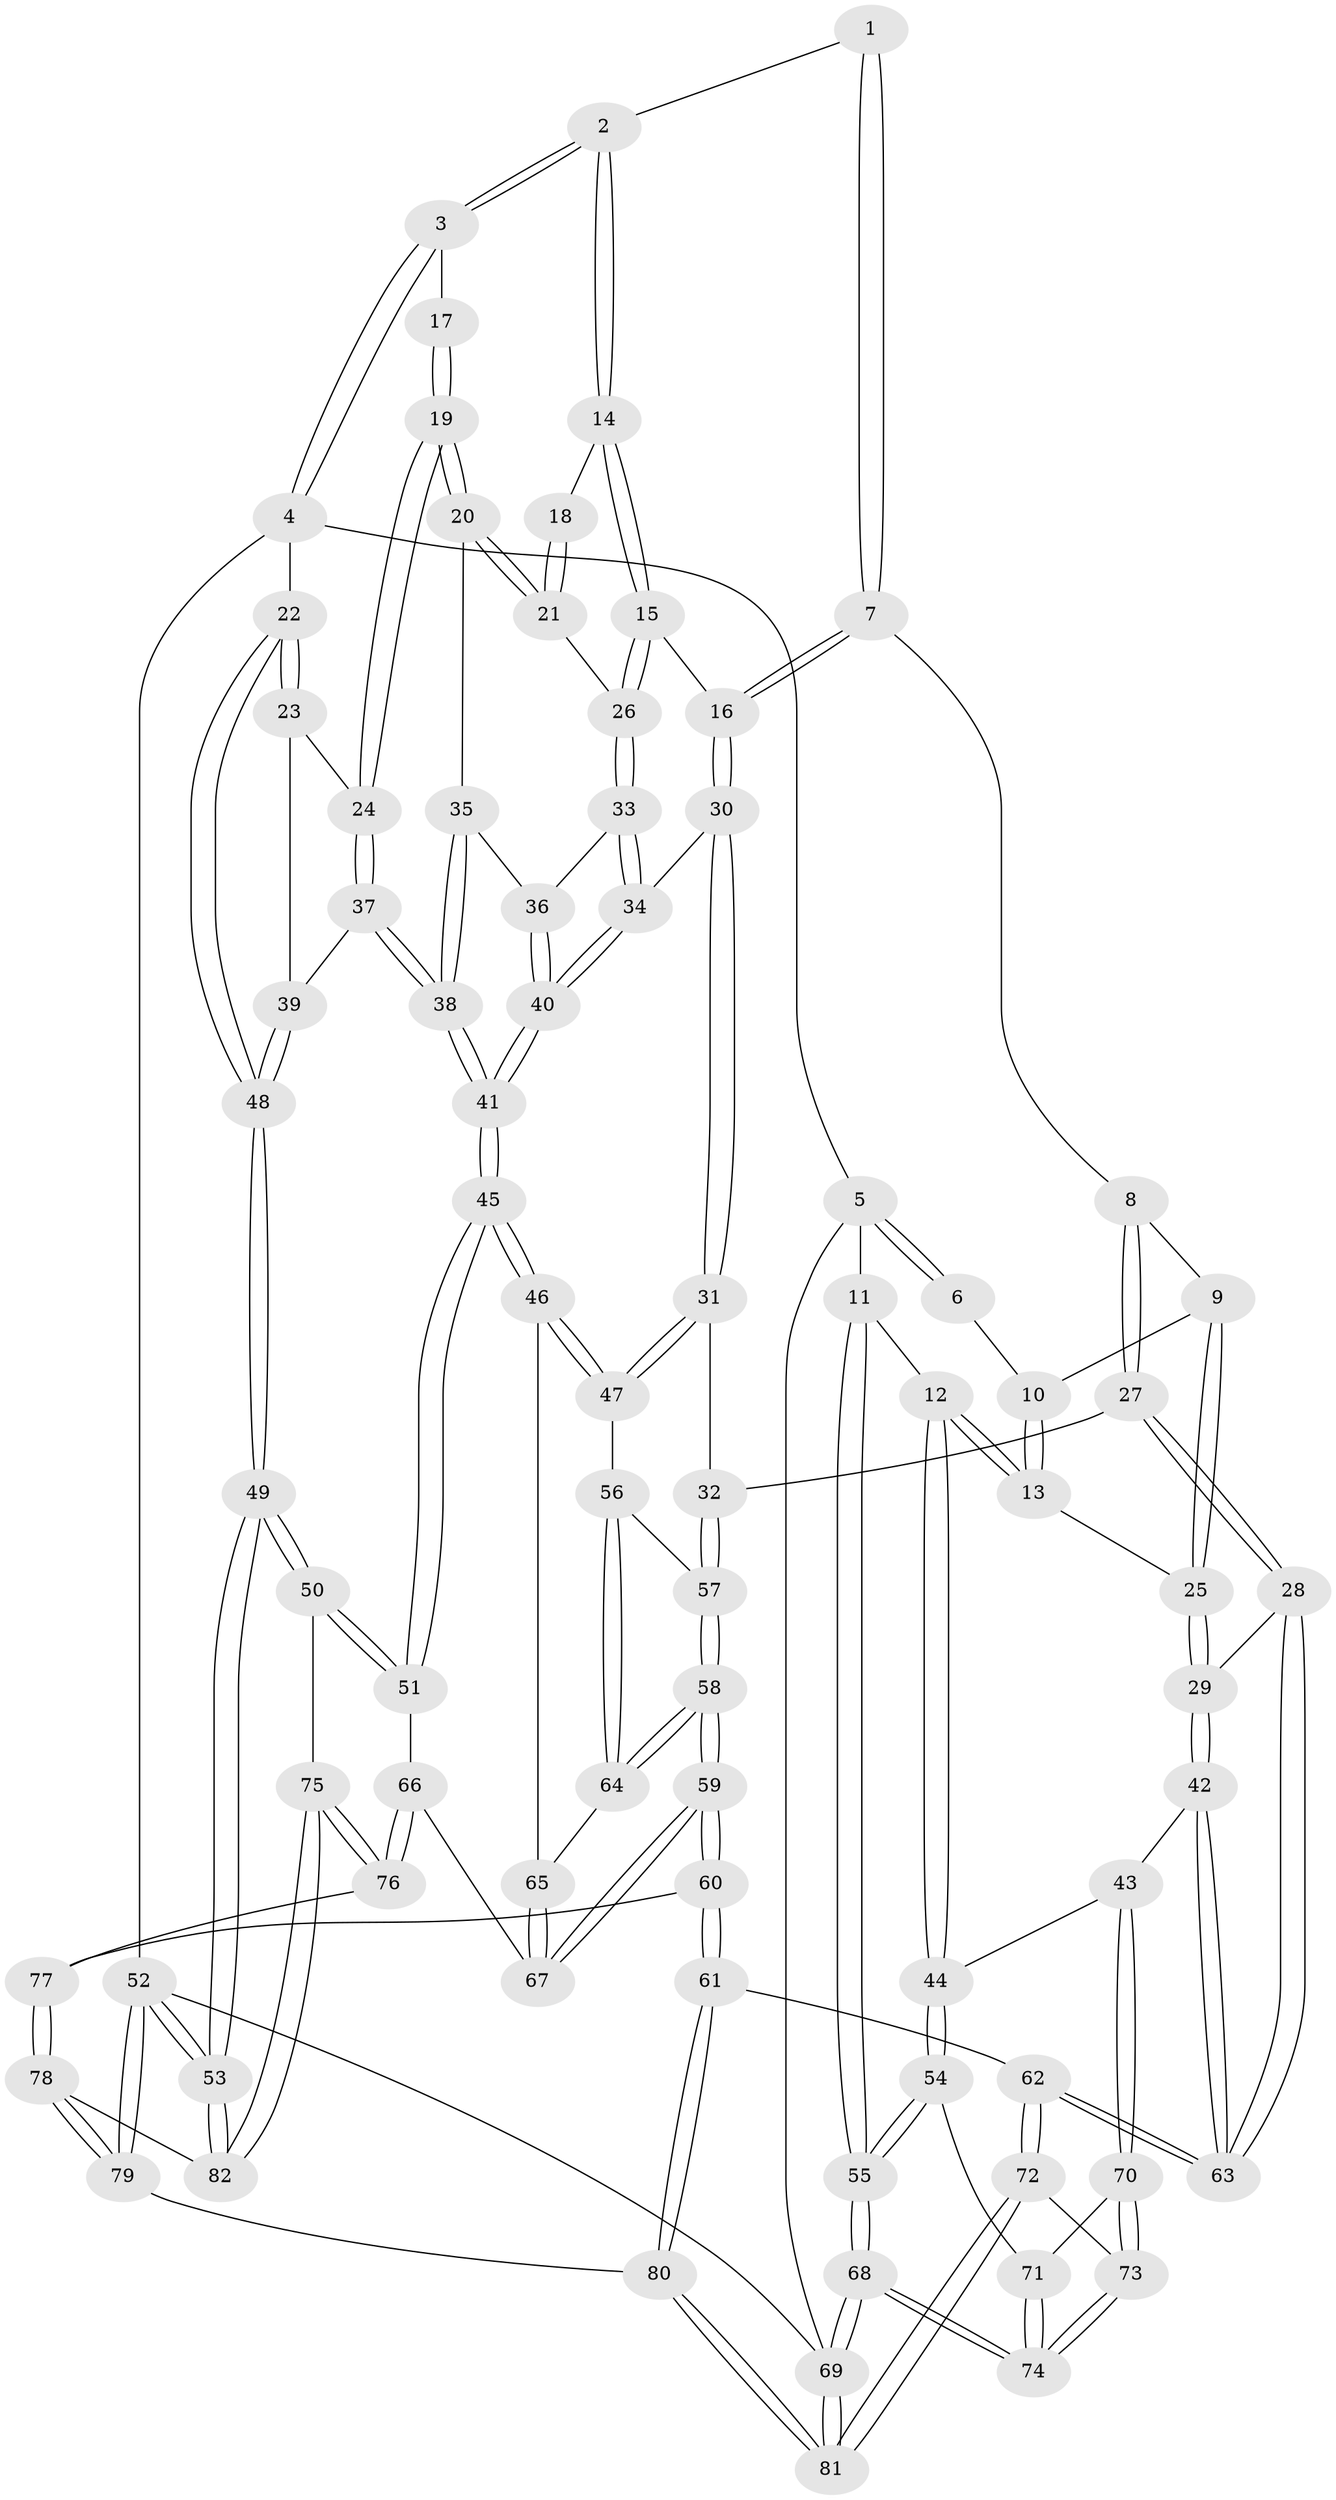 // Generated by graph-tools (version 1.1) at 2025/27/03/15/25 16:27:56]
// undirected, 82 vertices, 202 edges
graph export_dot {
graph [start="1"]
  node [color=gray90,style=filled];
  1 [pos="+0.4627976428412679+0"];
  2 [pos="+0.9840530404621116+0"];
  3 [pos="+1+0"];
  4 [pos="+1+0"];
  5 [pos="+0+0"];
  6 [pos="+0.4075182012073392+0"];
  7 [pos="+0.5083754804358476+0.08937111910409477"];
  8 [pos="+0.42583118276928855+0.163591698916109"];
  9 [pos="+0.4086916915092121+0.16410425324492564"];
  10 [pos="+0.2856535750177407+0.08108209686303045"];
  11 [pos="+0+0.12052168453322719"];
  12 [pos="+0.0576232513735845+0.22715539329115514"];
  13 [pos="+0.1283455578651471+0.23173344360510661"];
  14 [pos="+0.676924662359719+0.14457315387846428"];
  15 [pos="+0.653395750384627+0.16974010758999702"];
  16 [pos="+0.6013107790666115+0.17088325009384475"];
  17 [pos="+0.8647058971079281+0.1055821458761144"];
  18 [pos="+0.8237748866167676+0.15818873537715386"];
  19 [pos="+0.8697329169775926+0.28670141562434265"];
  20 [pos="+0.8507409380408365+0.2804570197179766"];
  21 [pos="+0.7927721248060449+0.2321361830006826"];
  22 [pos="+1+0.09422353642514239"];
  23 [pos="+1+0.24132671124077013"];
  24 [pos="+0.8715764759646917+0.28770940438926923"];
  25 [pos="+0.18198687296991284+0.2559401971199953"];
  26 [pos="+0.7121736984139057+0.22660131943497594"];
  27 [pos="+0.42201937251406074+0.3887936750452864"];
  28 [pos="+0.41780241721971395+0.3904154602113878"];
  29 [pos="+0.2838913864321113+0.3382792295646619"];
  30 [pos="+0.5387389473068784+0.34952091475664426"];
  31 [pos="+0.5368500432354545+0.3508450081634159"];
  32 [pos="+0.45489238229997686+0.38858991742054366"];
  33 [pos="+0.7109176688494678+0.3204085688854713"];
  34 [pos="+0.5608917617580207+0.3533707558897768"];
  35 [pos="+0.7742186383302123+0.3280084204199655"];
  36 [pos="+0.7112840159923782+0.32090012895946274"];
  37 [pos="+0.868910847182449+0.38521925795200634"];
  38 [pos="+0.8022358112408461+0.4288013095634963"];
  39 [pos="+0.9289174356173125+0.4190338013230131"];
  40 [pos="+0.7250749098351507+0.44848904103202175"];
  41 [pos="+0.7491641710796076+0.4874132966190418"];
  42 [pos="+0.20578224973478193+0.5263381247268794"];
  43 [pos="+0.14700994015206123+0.5190902404696309"];
  44 [pos="+0.11853467271341515+0.5017977204177831"];
  45 [pos="+0.7478515378323846+0.5024423525812877"];
  46 [pos="+0.654192667014017+0.5130141743084624"];
  47 [pos="+0.6501300075874001+0.5114983388862706"];
  48 [pos="+1+0.6643163718298049"];
  49 [pos="+1+0.6946169016383839"];
  50 [pos="+0.9503544959044641+0.6573757114111419"];
  51 [pos="+0.7836783363480071+0.567822589460596"];
  52 [pos="+1+1"];
  53 [pos="+1+1"];
  54 [pos="+0.021892440354405403+0.5655970212148006"];
  55 [pos="+0+0.5633142954755908"];
  56 [pos="+0.6227441650362839+0.5103756796277739"];
  57 [pos="+0.5331825429514864+0.4981394685849641"];
  58 [pos="+0.5326919340239185+0.590008198069709"];
  59 [pos="+0.506700149133853+0.6846984845962426"];
  60 [pos="+0.49291240299254835+0.6948358001057123"];
  61 [pos="+0.4160899404708302+0.6930045370279746"];
  62 [pos="+0.34982726626992916+0.6649257264641872"];
  63 [pos="+0.34082739315344535+0.6218801819644311"];
  64 [pos="+0.5468169942012033+0.5820855700424791"];
  65 [pos="+0.6334218163825659+0.544195390130424"];
  66 [pos="+0.6692814090427069+0.669934828039911"];
  67 [pos="+0.5939301722696497+0.6654791117052095"];
  68 [pos="+0+1"];
  69 [pos="+0+1"];
  70 [pos="+0.13266058599180602+0.6645339843655396"];
  71 [pos="+0.06506568499396649+0.6333778820302153"];
  72 [pos="+0.26448543506582567+0.7288091873826882"];
  73 [pos="+0.16691344072458453+0.7166690838036438"];
  74 [pos="+0+0.8908050755323907"];
  75 [pos="+0.7218546828684969+0.7995711671701733"];
  76 [pos="+0.71847787809137+0.7931690192651752"];
  77 [pos="+0.4954080542413992+0.6988116244757191"];
  78 [pos="+0.6245844248022504+0.9389734317504982"];
  79 [pos="+0.5937254029397196+1"];
  80 [pos="+0.4191485980765911+1"];
  81 [pos="+0.2157823598984041+1"];
  82 [pos="+0.7096703621743596+0.8427612292385424"];
  1 -- 2;
  1 -- 7;
  1 -- 7;
  2 -- 3;
  2 -- 3;
  2 -- 14;
  2 -- 14;
  3 -- 4;
  3 -- 4;
  3 -- 17;
  4 -- 5;
  4 -- 22;
  4 -- 52;
  5 -- 6;
  5 -- 6;
  5 -- 11;
  5 -- 69;
  6 -- 10;
  7 -- 8;
  7 -- 16;
  7 -- 16;
  8 -- 9;
  8 -- 27;
  8 -- 27;
  9 -- 10;
  9 -- 25;
  9 -- 25;
  10 -- 13;
  10 -- 13;
  11 -- 12;
  11 -- 55;
  11 -- 55;
  12 -- 13;
  12 -- 13;
  12 -- 44;
  12 -- 44;
  13 -- 25;
  14 -- 15;
  14 -- 15;
  14 -- 18;
  15 -- 16;
  15 -- 26;
  15 -- 26;
  16 -- 30;
  16 -- 30;
  17 -- 19;
  17 -- 19;
  18 -- 21;
  18 -- 21;
  19 -- 20;
  19 -- 20;
  19 -- 24;
  19 -- 24;
  20 -- 21;
  20 -- 21;
  20 -- 35;
  21 -- 26;
  22 -- 23;
  22 -- 23;
  22 -- 48;
  22 -- 48;
  23 -- 24;
  23 -- 39;
  24 -- 37;
  24 -- 37;
  25 -- 29;
  25 -- 29;
  26 -- 33;
  26 -- 33;
  27 -- 28;
  27 -- 28;
  27 -- 32;
  28 -- 29;
  28 -- 63;
  28 -- 63;
  29 -- 42;
  29 -- 42;
  30 -- 31;
  30 -- 31;
  30 -- 34;
  31 -- 32;
  31 -- 47;
  31 -- 47;
  32 -- 57;
  32 -- 57;
  33 -- 34;
  33 -- 34;
  33 -- 36;
  34 -- 40;
  34 -- 40;
  35 -- 36;
  35 -- 38;
  35 -- 38;
  36 -- 40;
  36 -- 40;
  37 -- 38;
  37 -- 38;
  37 -- 39;
  38 -- 41;
  38 -- 41;
  39 -- 48;
  39 -- 48;
  40 -- 41;
  40 -- 41;
  41 -- 45;
  41 -- 45;
  42 -- 43;
  42 -- 63;
  42 -- 63;
  43 -- 44;
  43 -- 70;
  43 -- 70;
  44 -- 54;
  44 -- 54;
  45 -- 46;
  45 -- 46;
  45 -- 51;
  45 -- 51;
  46 -- 47;
  46 -- 47;
  46 -- 65;
  47 -- 56;
  48 -- 49;
  48 -- 49;
  49 -- 50;
  49 -- 50;
  49 -- 53;
  49 -- 53;
  50 -- 51;
  50 -- 51;
  50 -- 75;
  51 -- 66;
  52 -- 53;
  52 -- 53;
  52 -- 79;
  52 -- 79;
  52 -- 69;
  53 -- 82;
  53 -- 82;
  54 -- 55;
  54 -- 55;
  54 -- 71;
  55 -- 68;
  55 -- 68;
  56 -- 57;
  56 -- 64;
  56 -- 64;
  57 -- 58;
  57 -- 58;
  58 -- 59;
  58 -- 59;
  58 -- 64;
  58 -- 64;
  59 -- 60;
  59 -- 60;
  59 -- 67;
  59 -- 67;
  60 -- 61;
  60 -- 61;
  60 -- 77;
  61 -- 62;
  61 -- 80;
  61 -- 80;
  62 -- 63;
  62 -- 63;
  62 -- 72;
  62 -- 72;
  64 -- 65;
  65 -- 67;
  65 -- 67;
  66 -- 67;
  66 -- 76;
  66 -- 76;
  68 -- 69;
  68 -- 69;
  68 -- 74;
  68 -- 74;
  69 -- 81;
  69 -- 81;
  70 -- 71;
  70 -- 73;
  70 -- 73;
  71 -- 74;
  71 -- 74;
  72 -- 73;
  72 -- 81;
  72 -- 81;
  73 -- 74;
  73 -- 74;
  75 -- 76;
  75 -- 76;
  75 -- 82;
  75 -- 82;
  76 -- 77;
  77 -- 78;
  77 -- 78;
  78 -- 79;
  78 -- 79;
  78 -- 82;
  79 -- 80;
  80 -- 81;
  80 -- 81;
}

